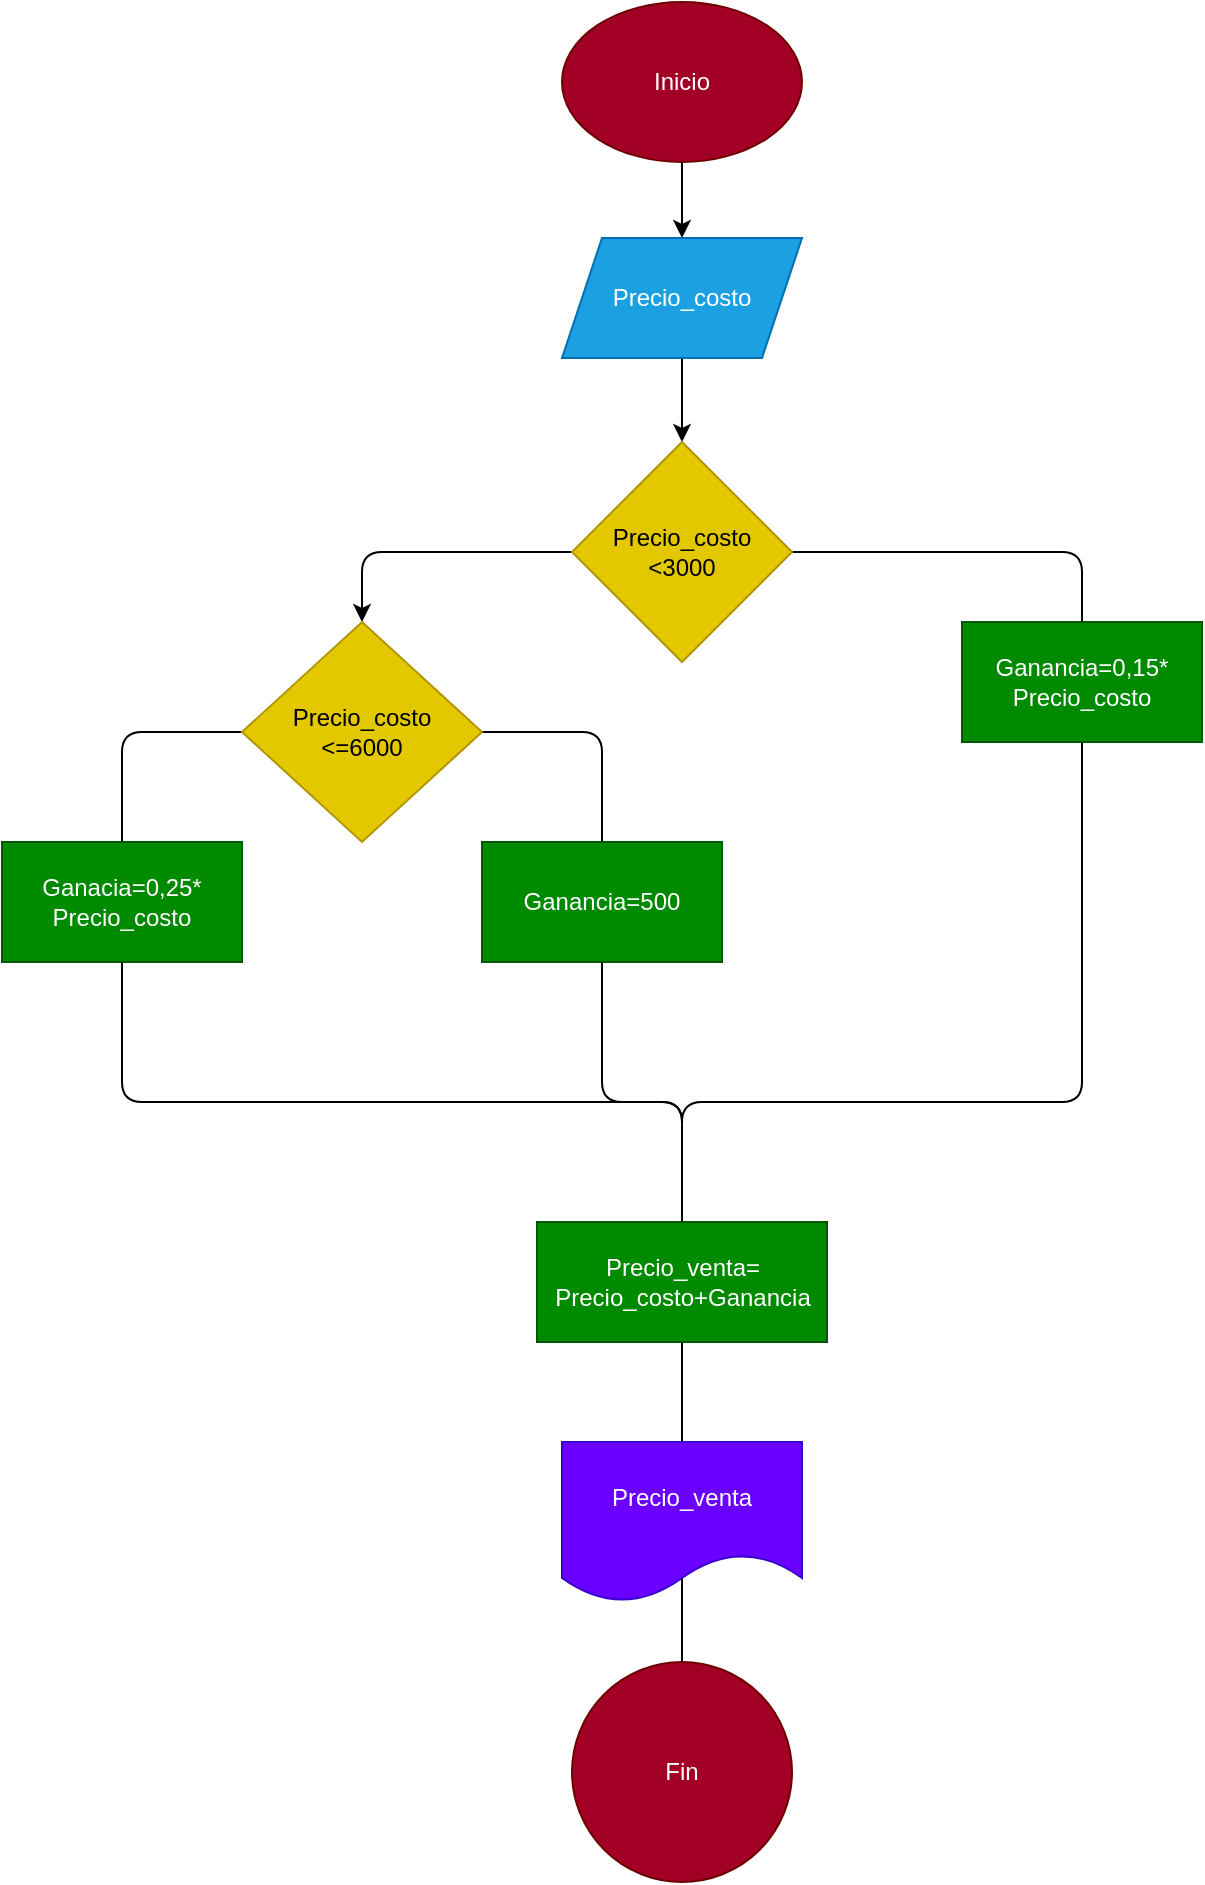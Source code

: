 <mxfile>
    <diagram id="wlA0oa53eAoFIhWVtIJI" name="Página-1">
        <mxGraphModel dx="935" dy="546" grid="1" gridSize="10" guides="1" tooltips="1" connect="1" arrows="1" fold="1" page="1" pageScale="1" pageWidth="1654" pageHeight="2336" math="0" shadow="0">
            <root>
                <mxCell id="0"/>
                <mxCell id="1" parent="0"/>
                <mxCell id="5" value="" style="edgeStyle=none;html=1;" edge="1" parent="1" source="3" target="4">
                    <mxGeometry relative="1" as="geometry"/>
                </mxCell>
                <mxCell id="3" value="Inicio" style="ellipse;whiteSpace=wrap;html=1;fillColor=#a20025;fontColor=#ffffff;strokeColor=#6F0000;" vertex="1" parent="1">
                    <mxGeometry x="810" y="990" width="120" height="80" as="geometry"/>
                </mxCell>
                <mxCell id="7" value="" style="edgeStyle=none;html=1;" edge="1" parent="1" source="4" target="6">
                    <mxGeometry relative="1" as="geometry"/>
                </mxCell>
                <mxCell id="4" value="Precio_costo" style="shape=parallelogram;perimeter=parallelogramPerimeter;whiteSpace=wrap;html=1;fixedSize=1;fillColor=#1ba1e2;fontColor=#ffffff;strokeColor=#006EAF;" vertex="1" parent="1">
                    <mxGeometry x="810" y="1108" width="120" height="60" as="geometry"/>
                </mxCell>
                <mxCell id="9" value="" style="edgeStyle=none;html=1;" edge="1" parent="1" source="6" target="8">
                    <mxGeometry relative="1" as="geometry">
                        <Array as="points">
                            <mxPoint x="710" y="1265"/>
                        </Array>
                    </mxGeometry>
                </mxCell>
                <mxCell id="11" value="" style="edgeStyle=none;html=1;startArrow=none;exitX=1;exitY=0.5;exitDx=0;exitDy=0;" edge="1" parent="1" source="6">
                    <mxGeometry relative="1" as="geometry">
                        <mxPoint x="870" y="1860" as="targetPoint"/>
                        <Array as="points">
                            <mxPoint x="1070" y="1265"/>
                            <mxPoint x="1070" y="1540"/>
                            <mxPoint x="870" y="1540"/>
                        </Array>
                    </mxGeometry>
                </mxCell>
                <mxCell id="6" value="Precio_costo&lt;br&gt;&amp;lt;3000" style="rhombus;whiteSpace=wrap;html=1;fillColor=#e3c800;fontColor=#000000;strokeColor=#B09500;" vertex="1" parent="1">
                    <mxGeometry x="815" y="1210" width="110" height="110" as="geometry"/>
                </mxCell>
                <mxCell id="16" value="" style="edgeStyle=none;html=1;exitX=1;exitY=0.5;exitDx=0;exitDy=0;" edge="1" parent="1" source="8">
                    <mxGeometry relative="1" as="geometry">
                        <mxPoint x="870" y="1860" as="targetPoint"/>
                        <Array as="points">
                            <mxPoint x="830" y="1355"/>
                            <mxPoint x="830" y="1540"/>
                            <mxPoint x="870" y="1540"/>
                        </Array>
                    </mxGeometry>
                </mxCell>
                <mxCell id="19" style="edgeStyle=none;html=1;exitX=0;exitY=0.5;exitDx=0;exitDy=0;" edge="1" parent="1" source="8">
                    <mxGeometry relative="1" as="geometry">
                        <mxPoint x="870" y="1860" as="targetPoint"/>
                        <Array as="points">
                            <mxPoint x="590" y="1355"/>
                            <mxPoint x="590" y="1540"/>
                            <mxPoint x="870" y="1540"/>
                        </Array>
                    </mxGeometry>
                </mxCell>
                <mxCell id="8" value="Precio_costo&lt;br&gt;&amp;lt;=6000" style="rhombus;whiteSpace=wrap;html=1;fillColor=#e3c800;strokeColor=#B09500;fontColor=#000000;" vertex="1" parent="1">
                    <mxGeometry x="650" y="1300" width="120" height="110" as="geometry"/>
                </mxCell>
                <mxCell id="10" value="Ganancia=0,15*&lt;br&gt;Precio_costo" style="whiteSpace=wrap;html=1;fillColor=#008a00;strokeColor=#005700;fontColor=#ffffff;" vertex="1" parent="1">
                    <mxGeometry x="1010" y="1300" width="120" height="60" as="geometry"/>
                </mxCell>
                <mxCell id="14" value="Ganancia=500" style="whiteSpace=wrap;html=1;fillColor=#008a00;strokeColor=#005700;fontColor=#ffffff;" vertex="1" parent="1">
                    <mxGeometry x="770" y="1410" width="120" height="60" as="geometry"/>
                </mxCell>
                <mxCell id="17" value="Ganacia=0,25*&lt;br&gt;Precio_costo" style="whiteSpace=wrap;html=1;fillColor=#008a00;strokeColor=#005700;fontColor=#ffffff;" vertex="1" parent="1">
                    <mxGeometry x="530" y="1410" width="120" height="60" as="geometry"/>
                </mxCell>
                <mxCell id="22" value="Precio_venta=&lt;br&gt;Precio_costo+Ganancia" style="whiteSpace=wrap;html=1;fillColor=#008a00;strokeColor=#005700;fontColor=#ffffff;" vertex="1" parent="1">
                    <mxGeometry x="797.5" y="1600" width="145" height="60" as="geometry"/>
                </mxCell>
                <mxCell id="29" style="edgeStyle=none;html=1;" edge="1" parent="1" source="24">
                    <mxGeometry relative="1" as="geometry">
                        <mxPoint x="870" y="1860" as="targetPoint"/>
                    </mxGeometry>
                </mxCell>
                <mxCell id="24" value="Precio_venta" style="shape=document;whiteSpace=wrap;html=1;boundedLbl=1;fillColor=#6a00ff;strokeColor=#3700CC;fontColor=#ffffff;" vertex="1" parent="1">
                    <mxGeometry x="810" y="1710" width="120" height="80" as="geometry"/>
                </mxCell>
                <mxCell id="26" value="Fin" style="ellipse;whiteSpace=wrap;html=1;fillColor=#a20025;strokeColor=#6F0000;fontColor=#ffffff;" vertex="1" parent="1">
                    <mxGeometry x="815" y="1820" width="110" height="110" as="geometry"/>
                </mxCell>
            </root>
        </mxGraphModel>
    </diagram>
</mxfile>